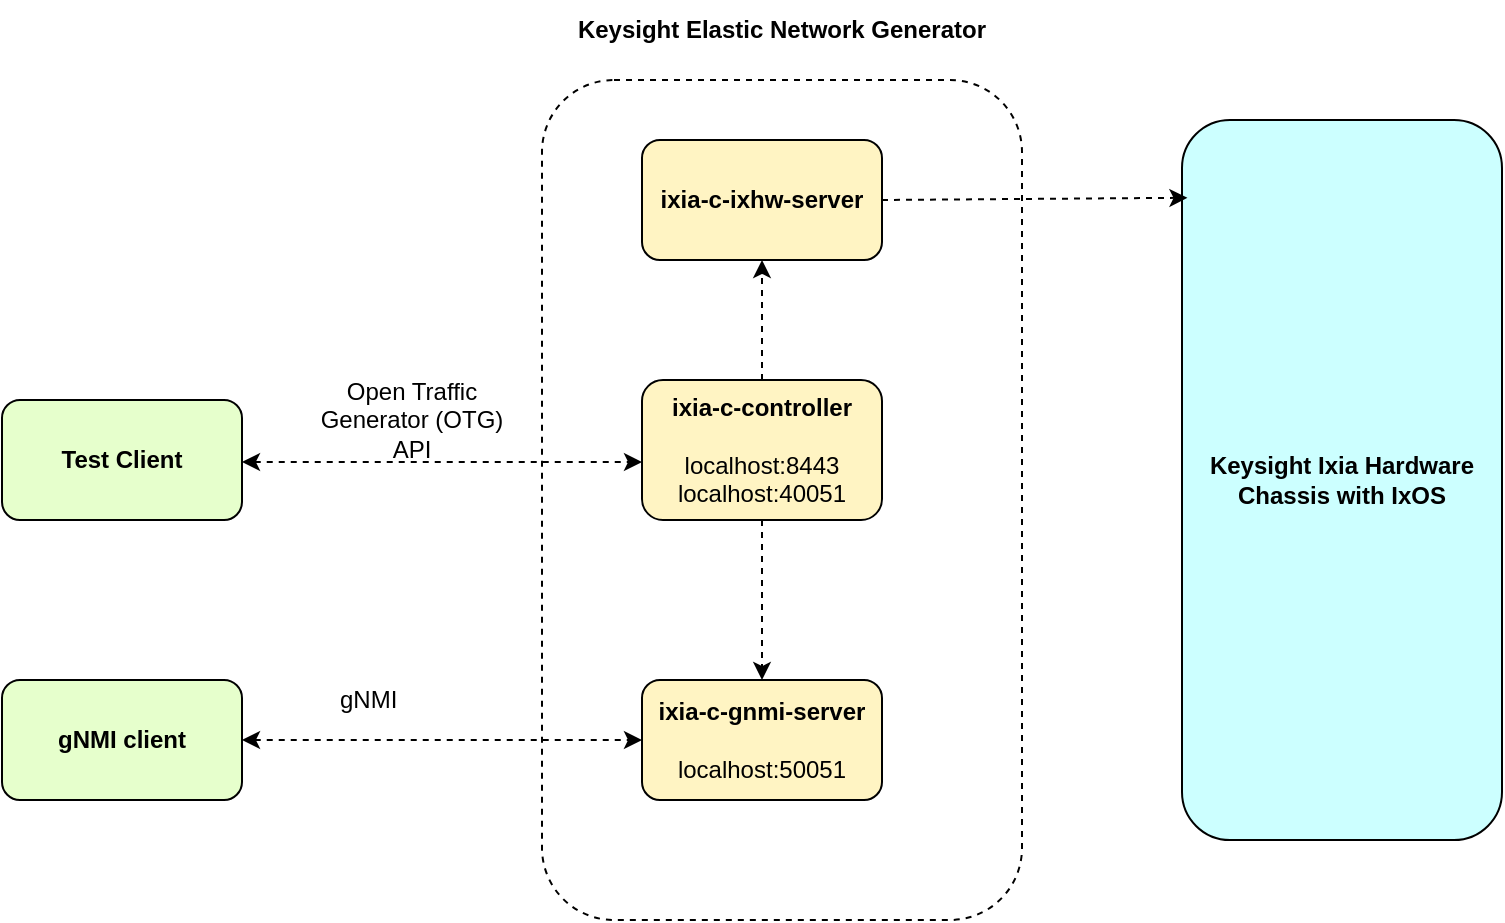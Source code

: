 <mxfile version="21.6.8" type="device">
  <diagram name="Page-1" id="kdscWATnTdKI_hbdzj3E">
    <mxGraphModel dx="1020" dy="470" grid="1" gridSize="10" guides="0" tooltips="1" connect="1" arrows="1" fold="1" page="1" pageScale="1" pageWidth="850" pageHeight="1100" math="0" shadow="0">
      <root>
        <mxCell id="0" />
        <mxCell id="1" parent="0" />
        <mxCell id="bLDb5Kxm9XP_twkMBnbg-3" value="Test Client" style="rounded=1;whiteSpace=wrap;html=1;fillColor=#E6FFCC;fontStyle=1" vertex="1" parent="1">
          <mxGeometry x="60" y="200" width="120" height="60" as="geometry" />
        </mxCell>
        <mxCell id="bLDb5Kxm9XP_twkMBnbg-4" value="gNMI client" style="rounded=1;whiteSpace=wrap;html=1;fillColor=#E6FFCC;fontStyle=1" vertex="1" parent="1">
          <mxGeometry x="60" y="340" width="120" height="60" as="geometry" />
        </mxCell>
        <mxCell id="bLDb5Kxm9XP_twkMBnbg-9" value="" style="rounded=1;whiteSpace=wrap;html=1;dashed=1;" vertex="1" parent="1">
          <mxGeometry x="330" y="40" width="240" height="420" as="geometry" />
        </mxCell>
        <mxCell id="bLDb5Kxm9XP_twkMBnbg-5" value="ixia-c-ixhw-server" style="rounded=1;whiteSpace=wrap;html=1;fontStyle=1;fillColor=#FFF4C3;" vertex="1" parent="1">
          <mxGeometry x="380" y="70" width="120" height="60" as="geometry" />
        </mxCell>
        <mxCell id="bLDb5Kxm9XP_twkMBnbg-19" style="edgeStyle=orthogonalEdgeStyle;rounded=0;orthogonalLoop=1;jettySize=auto;html=1;entryX=0.5;entryY=0;entryDx=0;entryDy=0;dashed=1;" edge="1" parent="1" source="bLDb5Kxm9XP_twkMBnbg-6" target="bLDb5Kxm9XP_twkMBnbg-7">
          <mxGeometry relative="1" as="geometry">
            <Array as="points">
              <mxPoint x="440" y="280" />
              <mxPoint x="440" y="280" />
            </Array>
          </mxGeometry>
        </mxCell>
        <mxCell id="bLDb5Kxm9XP_twkMBnbg-29" value="" style="edgeStyle=orthogonalEdgeStyle;rounded=0;orthogonalLoop=1;jettySize=auto;html=1;dashed=1;" edge="1" parent="1" source="bLDb5Kxm9XP_twkMBnbg-6" target="bLDb5Kxm9XP_twkMBnbg-5">
          <mxGeometry relative="1" as="geometry" />
        </mxCell>
        <mxCell id="bLDb5Kxm9XP_twkMBnbg-6" value="ixia-c-controller&lt;br&gt;&lt;br&gt;&lt;span style=&quot;font-weight: normal;&quot;&gt;localhost:8443&lt;br&gt;localhost:40051&lt;/span&gt;" style="rounded=1;whiteSpace=wrap;html=1;fontStyle=1;fillColor=#FFF4C3;" vertex="1" parent="1">
          <mxGeometry x="380" y="190" width="120" height="70" as="geometry" />
        </mxCell>
        <mxCell id="bLDb5Kxm9XP_twkMBnbg-7" value="&lt;b&gt;ixia-c-gnmi-server&lt;/b&gt;&lt;br&gt;&lt;br&gt;localhost:50051" style="rounded=1;whiteSpace=wrap;html=1;fillColor=#FFF4C3;" vertex="1" parent="1">
          <mxGeometry x="380" y="340" width="120" height="60" as="geometry" />
        </mxCell>
        <mxCell id="bLDb5Kxm9XP_twkMBnbg-13" value="&lt;b&gt;Keysight Ixia Hardware Chassis with IxOS&lt;/b&gt;" style="rounded=1;whiteSpace=wrap;html=1;fillColor=#CCFFFF;" vertex="1" parent="1">
          <mxGeometry x="650" y="60" width="160" height="360" as="geometry" />
        </mxCell>
        <mxCell id="bLDb5Kxm9XP_twkMBnbg-14" value="" style="endArrow=classic;html=1;rounded=0;exitX=0.25;exitY=1;exitDx=0;exitDy=0;entryX=0.017;entryY=0.108;entryDx=0;entryDy=0;entryPerimeter=0;dashed=1;" edge="1" parent="1" target="bLDb5Kxm9XP_twkMBnbg-13">
          <mxGeometry width="50" height="50" relative="1" as="geometry">
            <mxPoint x="500" y="100" as="sourcePoint" />
            <mxPoint x="540" y="170" as="targetPoint" />
          </mxGeometry>
        </mxCell>
        <mxCell id="bLDb5Kxm9XP_twkMBnbg-20" value="Keysight Elastic Network Generator" style="whiteSpace=wrap;html=1;strokeColor=none;fontStyle=1" vertex="1" parent="1">
          <mxGeometry x="340" width="220" height="30" as="geometry" />
        </mxCell>
        <mxCell id="bLDb5Kxm9XP_twkMBnbg-22" value="" style="endArrow=classic;startArrow=classic;html=1;rounded=0;dashed=1;" edge="1" parent="1">
          <mxGeometry width="50" height="50" relative="1" as="geometry">
            <mxPoint x="180" y="230.96" as="sourcePoint" />
            <mxPoint x="380" y="231" as="targetPoint" />
          </mxGeometry>
        </mxCell>
        <mxCell id="bLDb5Kxm9XP_twkMBnbg-25" value="" style="endArrow=classic;startArrow=classic;html=1;rounded=0;dashed=1;exitX=1;exitY=0.5;exitDx=0;exitDy=0;" edge="1" parent="1" source="bLDb5Kxm9XP_twkMBnbg-4">
          <mxGeometry width="50" height="50" relative="1" as="geometry">
            <mxPoint x="190" y="370" as="sourcePoint" />
            <mxPoint x="380" y="370" as="targetPoint" />
          </mxGeometry>
        </mxCell>
        <mxCell id="bLDb5Kxm9XP_twkMBnbg-31" value="Open Traffic Generator (OTG) API" style="rounded=0;whiteSpace=wrap;html=1;strokeColor=none;" vertex="1" parent="1">
          <mxGeometry x="210" y="190" width="110" height="40" as="geometry" />
        </mxCell>
        <mxCell id="bLDb5Kxm9XP_twkMBnbg-33" value="gNMI&amp;nbsp;" style="rounded=0;whiteSpace=wrap;html=1;strokeColor=none;" vertex="1" parent="1">
          <mxGeometry x="190" y="340" width="110" height="20" as="geometry" />
        </mxCell>
      </root>
    </mxGraphModel>
  </diagram>
</mxfile>
